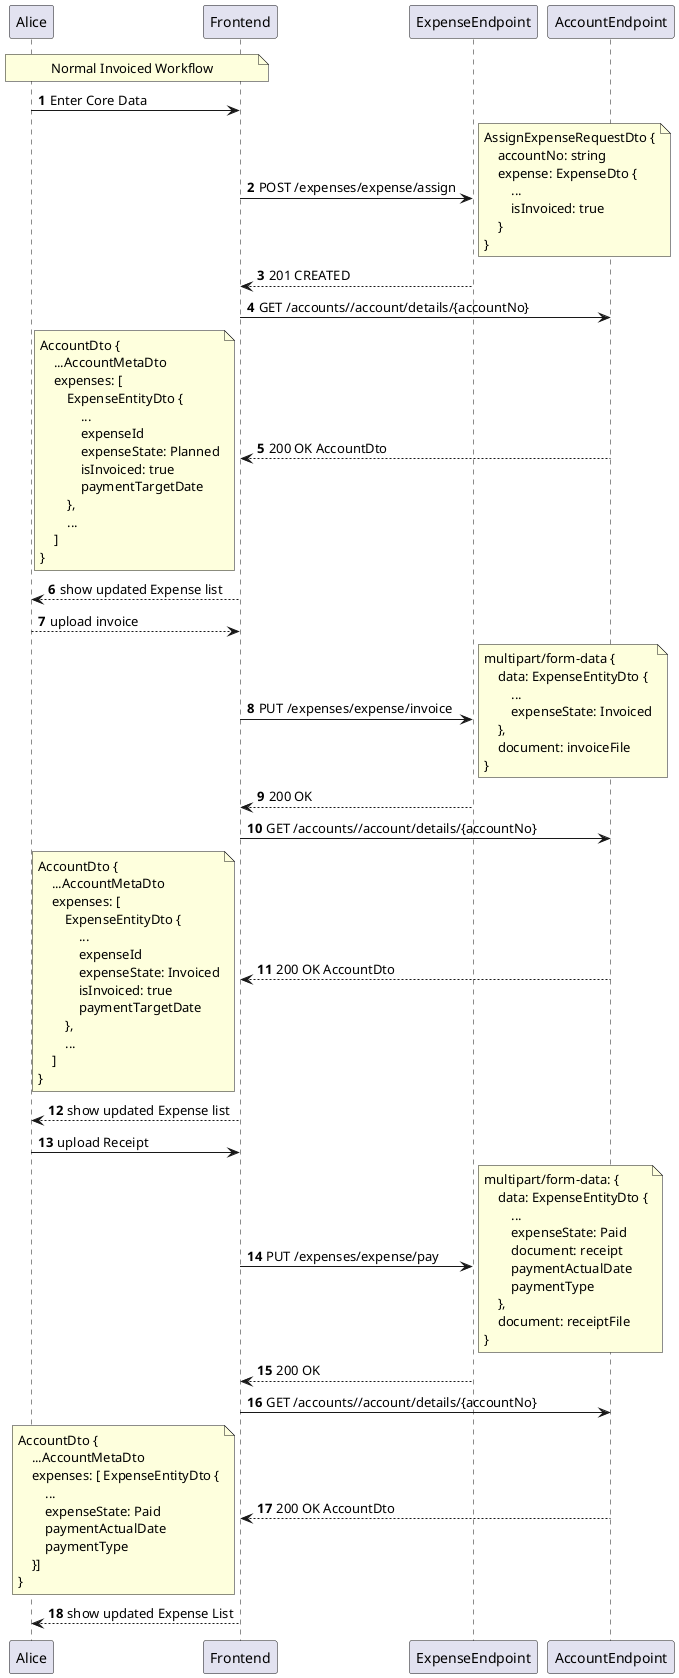 @startuml
autonumber
participant Alice
participant Frontend
participant ExpenseEndpoint

note over Alice, Frontend: Normal Invoiced Workflow

Alice -> Frontend: Enter Core Data
Frontend -> ExpenseEndpoint: POST /expenses/expense/assign
note right
AssignExpenseRequestDto {
    accountNo: string
    expense: ExpenseDto {
        ...
        isInvoiced: true
    }
}
end note
Frontend <-- ExpenseEndpoint: 201 CREATED
Frontend -> AccountEndpoint: GET /accounts//account/details/{accountNo}
Frontend <-- AccountEndpoint: 200 OK AccountDto
note left
AccountDto {
    ...AccountMetaDto
    expenses: [
        ExpenseEntityDto {
            ...
            expenseId
            expenseState: Planned
            isInvoiced: true
            paymentTargetDate
        },
        ...
    ]
}
end note
Alice <-- Frontend: show updated Expense list
Alice --> Frontend: upload invoice
Frontend -> ExpenseEndpoint: PUT /expenses/expense/invoice
note right
    multipart/form-data {
        data: ExpenseEntityDto {
            ...
            expenseState: Invoiced
        },
        document: invoiceFile
    }
end note
Frontend <-- ExpenseEndpoint: 200 OK
Frontend -> AccountEndpoint: GET /accounts//account/details/{accountNo}
Frontend <-- AccountEndpoint: 200 OK AccountDto
note left
AccountDto {
    ...AccountMetaDto
    expenses: [
        ExpenseEntityDto {
            ...
            expenseId
            expenseState: Invoiced
            isInvoiced: true
            paymentTargetDate
        },
        ...
    ]
}
end note

Alice <-- Frontend: show updated Expense list
Alice -> Frontend: upload Receipt
Frontend -> ExpenseEndpoint: PUT /expenses/expense/pay
note right
    multipart/form-data: {
        data: ExpenseEntityDto {
            ...
            expenseState: Paid
            document: receipt
            paymentActualDate
            paymentType
        },
        document: receiptFile
    }
end note
Frontend <-- ExpenseEndpoint: 200 OK
Frontend -> AccountEndpoint: GET /accounts//account/details/{accountNo}
Frontend <-- AccountEndpoint: 200 OK AccountDto
note left
AccountDto {
    ...AccountMetaDto
    expenses: [ ExpenseEntityDto {
        ...
        expenseState: Paid
        paymentActualDate
        paymentType
    }]
}
end note

Alice <-- Frontend: show updated Expense List
@enduml